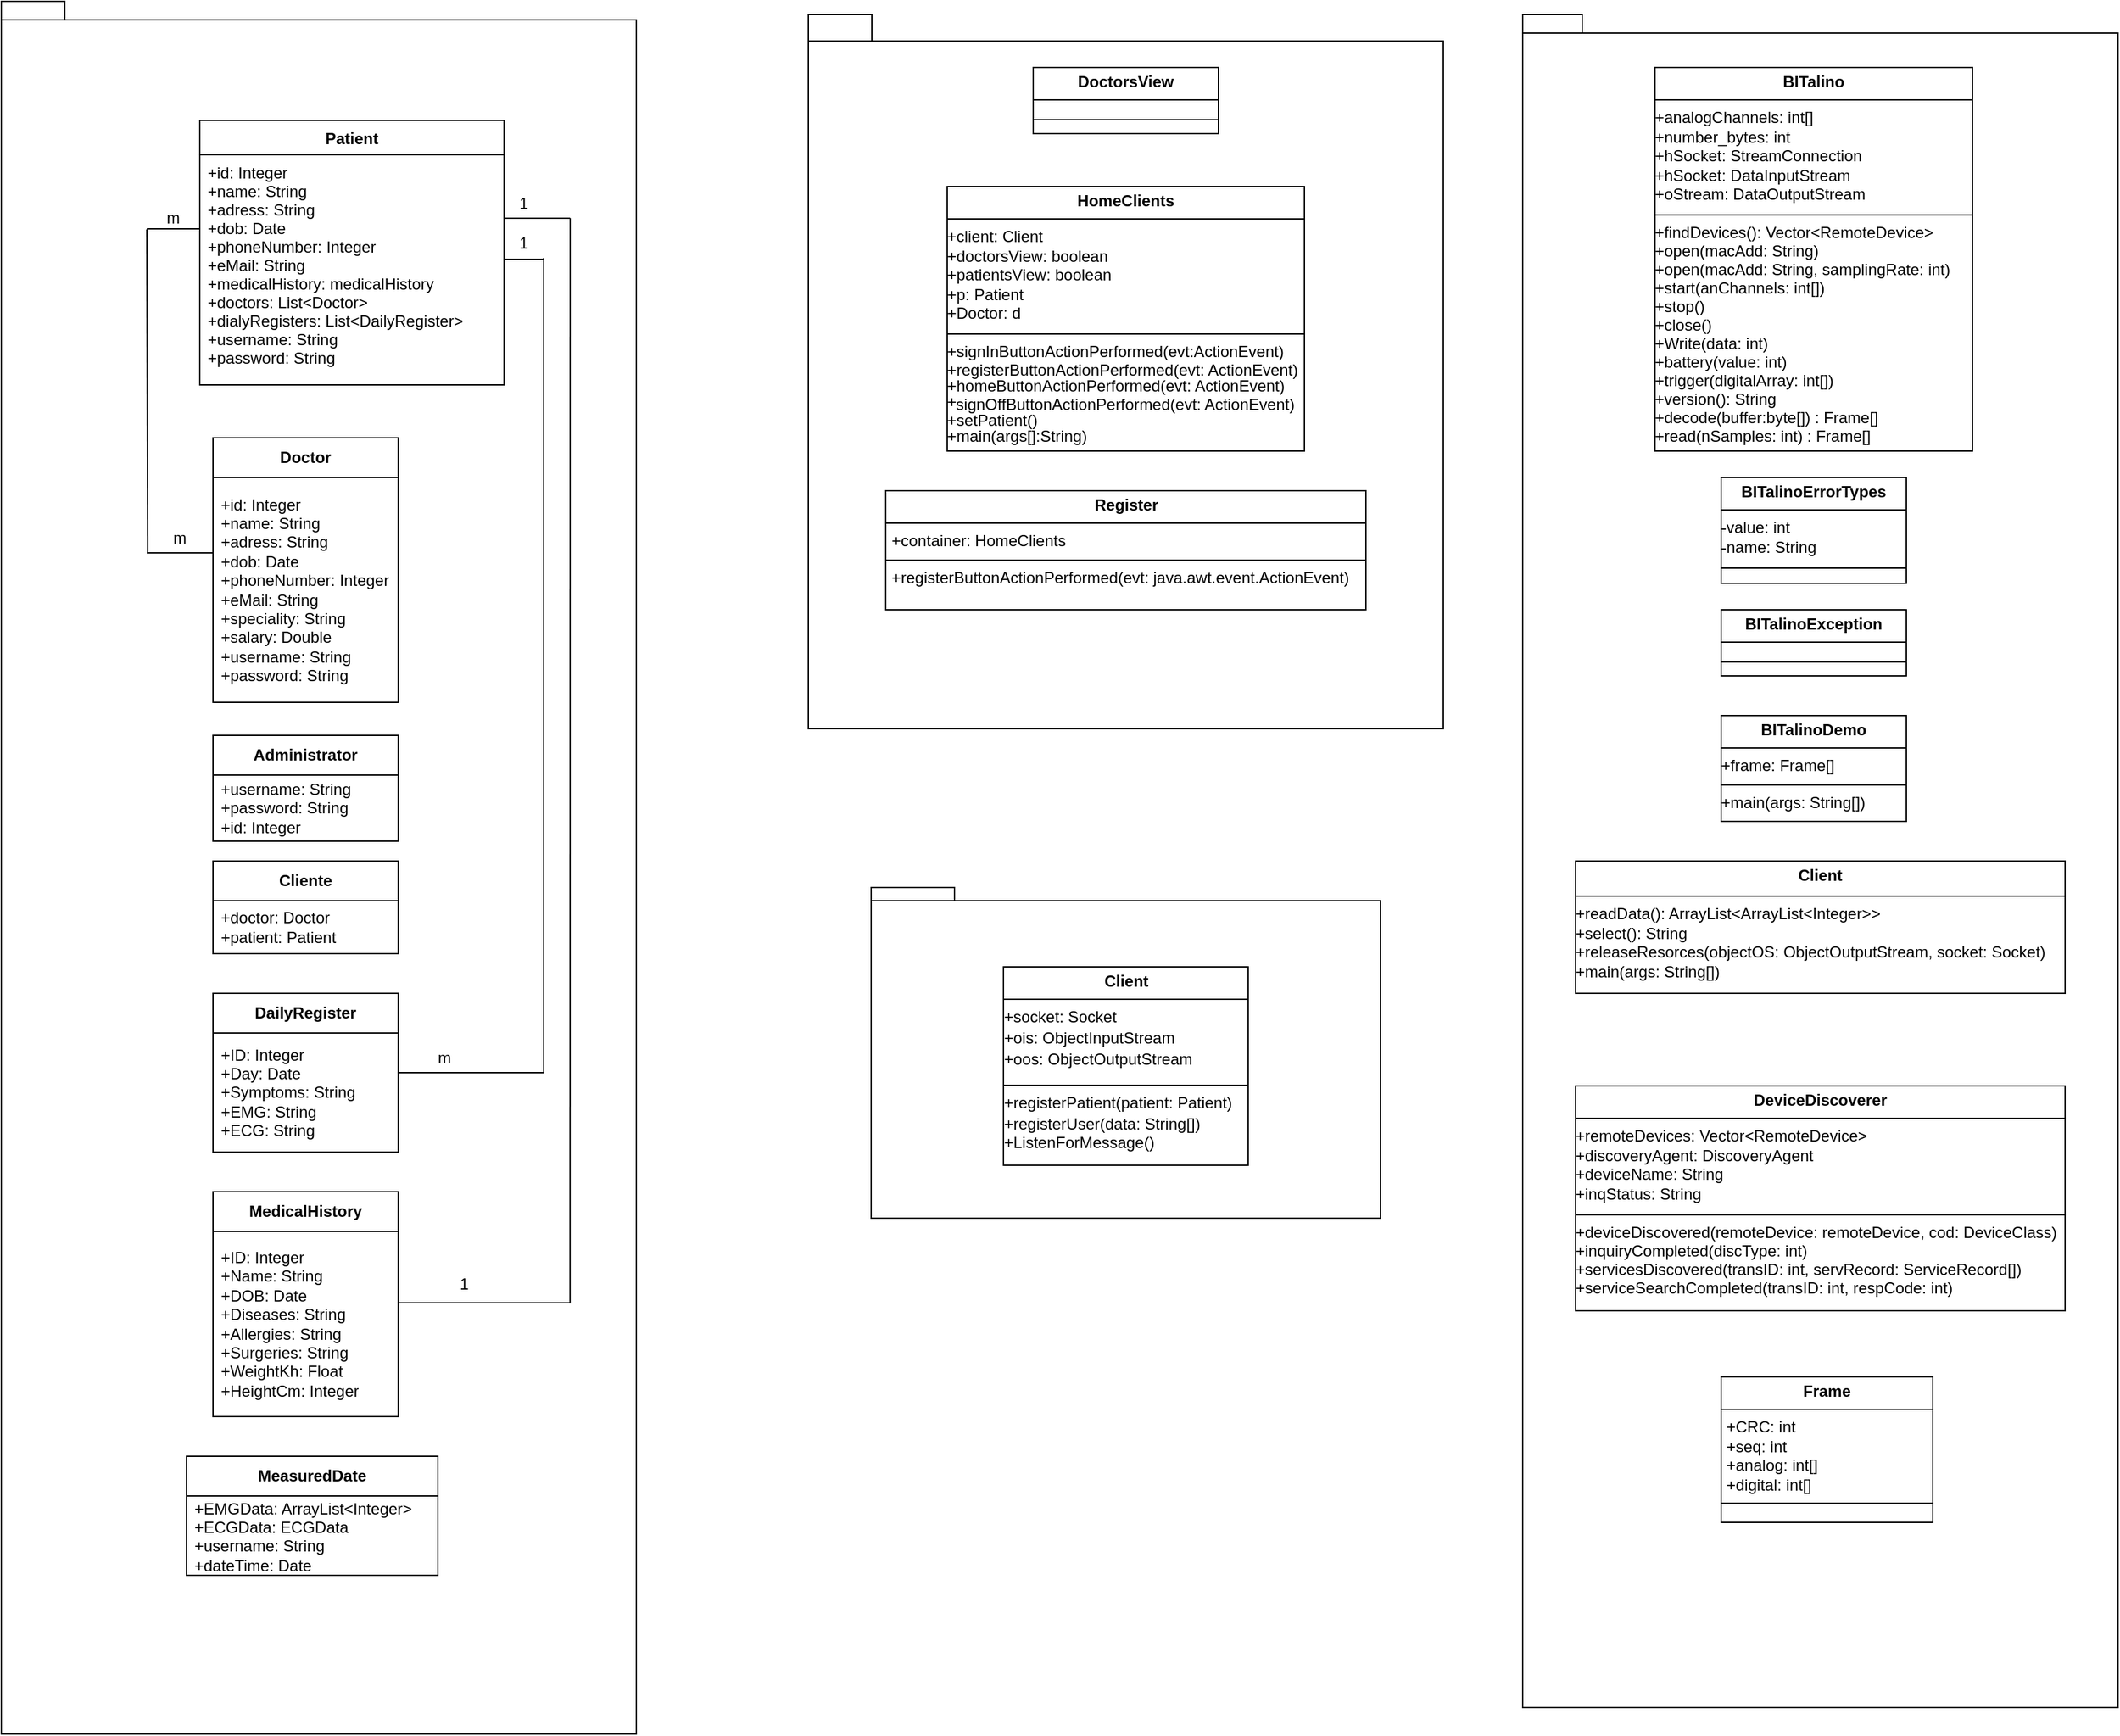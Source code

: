 <mxfile version="24.7.17">
  <diagram name="Page-1" id="b5b7bab2-c9e2-2cf4-8b2a-24fd1a2a6d21">
    <mxGraphModel dx="1590" dy="1027" grid="1" gridSize="10" guides="1" tooltips="1" connect="1" arrows="1" fold="1" page="1" pageScale="1" pageWidth="827" pageHeight="1169" background="none" math="0" shadow="0">
      <root>
        <mxCell id="0" />
        <mxCell id="1" parent="0" />
        <mxCell id="7TiBjo5o14ytMJZtka74-445" value="package" style="shape=folder;fontStyle=1;spacingTop=10;tabWidth=40;tabHeight=14;tabPosition=left;html=1;whiteSpace=wrap;" parent="1" vertex="1">
          <mxGeometry x="1690" y="170" width="450" height="1280" as="geometry" />
        </mxCell>
        <mxCell id="7TiBjo5o14ytMJZtka74-446" value="package" style="shape=folder;fontStyle=1;spacingTop=10;tabWidth=40;tabHeight=20;tabPosition=left;html=1;whiteSpace=wrap;" parent="1" vertex="1">
          <mxGeometry x="1150" y="170" width="480" height="540" as="geometry" />
        </mxCell>
        <mxCell id="7TiBjo5o14ytMJZtka74-462" value="&lt;p style=&quot;margin:0px;margin-top:4px;text-align:center;&quot;&gt;&lt;b&gt;DoctorsView&lt;/b&gt;&lt;/p&gt;&lt;hr size=&quot;1&quot; style=&quot;border-style:solid;&quot;&gt;&lt;div style=&quot;height:2px;&quot;&gt;&lt;/div&gt;&lt;hr size=&quot;1&quot; style=&quot;border-style:solid;&quot;&gt;&lt;div style=&quot;height:2px;&quot;&gt;&lt;/div&gt;" style="verticalAlign=top;align=left;overflow=fill;html=1;whiteSpace=wrap;" parent="1" vertex="1">
          <mxGeometry x="1320" y="210" width="140" height="50" as="geometry" />
        </mxCell>
        <mxCell id="7TiBjo5o14ytMJZtka74-463" value="&lt;p style=&quot;margin:0px;margin-top:4px;text-align:center;&quot;&gt;&lt;b&gt;HomeClients&lt;/b&gt;&lt;/p&gt;&lt;hr size=&quot;1&quot; style=&quot;border-style:solid;&quot;&gt;+client: Client&lt;div&gt;+doctorsView: boolean&lt;/div&gt;&lt;div&gt;+patientsView: boolean&lt;/div&gt;&lt;div&gt;+p: Patient&lt;/div&gt;&lt;div&gt;+Doctor: d&lt;br&gt;&lt;div style=&quot;height:2px;&quot;&gt;&lt;/div&gt;&lt;hr size=&quot;1&quot; style=&quot;border-style:solid;&quot;&gt;&lt;div style=&quot;height:2px;&quot;&gt;+signInButtonActionPerformed(evt:ActionEvent)&lt;/div&gt;&lt;/div&gt;&lt;div style=&quot;height:2px;&quot;&gt;&lt;br&gt;&lt;/div&gt;&lt;div style=&quot;height:2px;&quot;&gt;&lt;br&gt;&lt;/div&gt;&lt;div style=&quot;height:2px;&quot;&gt;&lt;br&gt;&lt;/div&gt;&lt;div style=&quot;height:2px;&quot;&gt;&lt;br&gt;&lt;/div&gt;&lt;div style=&quot;height:2px;&quot;&gt;&lt;br&gt;&lt;/div&gt;&lt;div style=&quot;height:2px;&quot;&gt;&lt;br&gt;&lt;/div&gt;&lt;div style=&quot;height:2px;&quot;&gt;+registerButtonActionPerformed(evt: ActionEvent)&lt;/div&gt;&lt;div style=&quot;height:2px;&quot;&gt;&lt;br&gt;&lt;/div&gt;&lt;div style=&quot;height:2px;&quot;&gt;&lt;br&gt;&lt;/div&gt;&lt;div style=&quot;height:2px;&quot;&gt;&lt;br&gt;&lt;/div&gt;&lt;div style=&quot;height:2px;&quot;&gt;&lt;br&gt;&lt;/div&gt;&lt;div style=&quot;height:2px;&quot;&gt;&lt;br&gt;&lt;/div&gt;&lt;div style=&quot;height:2px;&quot;&gt;+homeButtonActionPerformed(evt: ActionEvent)&lt;/div&gt;&lt;div style=&quot;height:2px;&quot;&gt;&lt;br&gt;&lt;/div&gt;&lt;div style=&quot;height:2px;&quot;&gt;&lt;br&gt;&lt;/div&gt;&lt;div style=&quot;height:2px;&quot;&gt;&lt;br&gt;&lt;/div&gt;&lt;div style=&quot;height:2px;&quot;&gt;&lt;br&gt;&lt;/div&gt;&lt;div style=&quot;height:2px;&quot;&gt;&lt;br&gt;&lt;/div&gt;&lt;div style=&quot;height:2px;&quot;&gt;+&lt;/div&gt;&lt;div style=&quot;height:2px;&quot;&gt;&amp;nbsp; signOffButtonActionPerformed(evt: ActionEvent)&lt;/div&gt;&lt;div style=&quot;height:2px;&quot;&gt;&lt;br&gt;&lt;/div&gt;&lt;div style=&quot;height:2px;&quot;&gt;&lt;br&gt;&lt;/div&gt;&lt;div style=&quot;height:2px;&quot;&gt;&lt;br&gt;&lt;/div&gt;&lt;div style=&quot;height:2px;&quot;&gt;&lt;br&gt;&lt;/div&gt;&lt;div style=&quot;height:2px;&quot;&gt;&lt;br&gt;&lt;/div&gt;&lt;div style=&quot;height:2px;&quot;&gt;+setPatient()&lt;/div&gt;&lt;div style=&quot;height:2px;&quot;&gt;&lt;br&gt;&lt;/div&gt;&lt;div style=&quot;height:2px;&quot;&gt;&lt;br&gt;&lt;/div&gt;&lt;div style=&quot;height:2px;&quot;&gt;&lt;br&gt;&lt;/div&gt;&lt;div style=&quot;height:2px;&quot;&gt;&lt;br&gt;&lt;/div&gt;&lt;div style=&quot;height:2px;&quot;&gt;&lt;br&gt;&lt;/div&gt;&lt;div style=&quot;height:2px;&quot;&gt;+main(args[]:String)&lt;/div&gt;&lt;div style=&quot;height:2px;&quot;&gt;&lt;br&gt;&lt;/div&gt;&lt;div style=&quot;height:2px;&quot;&gt;&lt;br&gt;&lt;/div&gt;&lt;div style=&quot;height:2px;&quot;&gt;&lt;br&gt;&lt;/div&gt;&lt;div style=&quot;height:2px;&quot;&gt;&lt;br&gt;&lt;/div&gt;&lt;div style=&quot;height:2px;&quot;&gt;&lt;br&gt;&lt;/div&gt;&lt;div style=&quot;height:2px;&quot;&gt;&lt;br&gt;&lt;/div&gt;&lt;div style=&quot;height:2px;&quot;&gt;&lt;br&gt;&lt;/div&gt;&lt;div style=&quot;height:2px;&quot;&gt;&lt;br&gt;&lt;/div&gt;&lt;div style=&quot;height:2px;&quot;&gt;&lt;br&gt;&lt;/div&gt;&lt;div style=&quot;height:2px;&quot;&gt;&lt;br&gt;&lt;/div&gt;&lt;div style=&quot;height:2px;&quot;&gt;&lt;br&gt;&lt;/div&gt;" style="verticalAlign=top;align=left;overflow=fill;html=1;whiteSpace=wrap;" parent="1" vertex="1">
          <mxGeometry x="1255" y="300" width="270" height="200" as="geometry" />
        </mxCell>
        <mxCell id="7TiBjo5o14ytMJZtka74-464" value="&lt;p style=&quot;margin:0px;margin-top:4px;text-align:center;&quot;&gt;&lt;b&gt;Register&lt;/b&gt;&lt;/p&gt;&lt;hr size=&quot;1&quot; style=&quot;border-style:solid;&quot;&gt;&lt;p style=&quot;margin:0px;margin-left:4px;&quot;&gt;+container: HomeClients&lt;/p&gt;&lt;hr size=&quot;1&quot; style=&quot;border-style:solid;&quot;&gt;&lt;p style=&quot;margin:0px;margin-left:4px;&quot;&gt;+registerButtonActionPerformed(evt: java.awt.event.ActionEvent)&lt;/p&gt;" style="verticalAlign=top;align=left;overflow=fill;html=1;whiteSpace=wrap;" parent="1" vertex="1">
          <mxGeometry x="1208.5" y="530" width="363" height="90" as="geometry" />
        </mxCell>
        <mxCell id="7TiBjo5o14ytMJZtka74-465" value="package" style="shape=folder;fontStyle=1;spacingTop=10;tabWidth=40;tabHeight=14;tabPosition=left;html=1;whiteSpace=wrap;" parent="1" vertex="1">
          <mxGeometry x="1242.5" y="860" width="70" height="50" as="geometry" />
        </mxCell>
        <mxCell id="7TiBjo5o14ytMJZtka74-466" value="" style="shape=folder;fontStyle=1;spacingTop=10;tabWidth=63;tabHeight=10;tabPosition=left;html=1;whiteSpace=wrap;" parent="1" vertex="1">
          <mxGeometry x="1197.5" y="830" width="385" height="250" as="geometry" />
        </mxCell>
        <mxCell id="7TiBjo5o14ytMJZtka74-467" value="&lt;p style=&quot;margin:0px;margin-top:4px;text-align:center;&quot;&gt;&lt;b&gt;Client&lt;/b&gt;&lt;/p&gt;&lt;hr size=&quot;1&quot; style=&quot;border-style:solid;&quot;&gt;&lt;div style=&quot;height:2px;&quot;&gt;+socket: Socket&lt;/div&gt;&lt;div style=&quot;height:2px;&quot;&gt;&lt;br&gt;&lt;/div&gt;&lt;div style=&quot;height:2px;&quot;&gt;&lt;br&gt;&lt;/div&gt;&lt;div style=&quot;height:2px;&quot;&gt;&lt;br&gt;&lt;/div&gt;&lt;div style=&quot;height:2px;&quot;&gt;&lt;br&gt;&lt;/div&gt;&lt;div style=&quot;height:2px;&quot;&gt;&lt;br&gt;&lt;/div&gt;&lt;div style=&quot;height:2px;&quot;&gt;&lt;br&gt;&lt;/div&gt;&lt;div style=&quot;height:2px;&quot;&gt;&lt;br&gt;&lt;/div&gt;&lt;div style=&quot;height:2px;&quot;&gt;+ois: ObjectInputStream&lt;/div&gt;&lt;div style=&quot;height:2px;&quot;&gt;&lt;br&gt;&lt;/div&gt;&lt;div style=&quot;height:2px;&quot;&gt;&lt;br&gt;&lt;/div&gt;&lt;div style=&quot;height:2px;&quot;&gt;&lt;br&gt;&lt;/div&gt;&lt;div style=&quot;height:2px;&quot;&gt;&lt;br&gt;&lt;/div&gt;&lt;div style=&quot;height:2px;&quot;&gt;&lt;br&gt;&lt;/div&gt;&lt;div style=&quot;height:2px;&quot;&gt;&lt;br&gt;&lt;/div&gt;&lt;div style=&quot;height:2px;&quot;&gt;&lt;br&gt;&lt;/div&gt;&lt;div style=&quot;height:2px;&quot;&gt;+oos: ObjectOutputStream&lt;/div&gt;&lt;div style=&quot;height:2px;&quot;&gt;&lt;br&gt;&lt;/div&gt;&lt;div style=&quot;height:2px;&quot;&gt;&lt;br&gt;&lt;/div&gt;&lt;div style=&quot;height:2px;&quot;&gt;&lt;br&gt;&lt;/div&gt;&lt;div style=&quot;height:2px;&quot;&gt;&lt;br&gt;&lt;/div&gt;&lt;div style=&quot;height:2px;&quot;&gt;&lt;br&gt;&lt;/div&gt;&lt;div style=&quot;height:2px;&quot;&gt;&lt;br&gt;&lt;/div&gt;&lt;div style=&quot;height:2px;&quot;&gt;&lt;br&gt;&lt;/div&gt;&lt;div style=&quot;height:2px;&quot;&gt;&lt;br&gt;&lt;/div&gt;&lt;div style=&quot;height:2px;&quot;&gt;&lt;br&gt;&lt;/div&gt;&lt;hr size=&quot;1&quot; style=&quot;border-style:solid;&quot;&gt;&lt;div style=&quot;height:2px;&quot;&gt;+registerPatient(patient: Patient)&lt;/div&gt;&lt;div style=&quot;height:2px;&quot;&gt;&lt;br&gt;&lt;/div&gt;&lt;div style=&quot;height:2px;&quot;&gt;&lt;br&gt;&lt;/div&gt;&lt;div style=&quot;height:2px;&quot;&gt;&lt;br&gt;&lt;/div&gt;&lt;div style=&quot;height:2px;&quot;&gt;&lt;br&gt;&lt;/div&gt;&lt;div style=&quot;height:2px;&quot;&gt;&lt;br&gt;&lt;/div&gt;&lt;div style=&quot;height:2px;&quot;&gt;&lt;br&gt;&lt;/div&gt;&lt;div style=&quot;height:2px;&quot;&gt;&lt;br&gt;&lt;/div&gt;&lt;div style=&quot;height:2px;&quot;&gt;+registerUser(data: String[])&lt;/div&gt;&lt;div style=&quot;height:2px;&quot;&gt;&lt;br&gt;&lt;/div&gt;&lt;div style=&quot;height:2px;&quot;&gt;&lt;br&gt;&lt;/div&gt;&lt;div style=&quot;height:2px;&quot;&gt;&lt;br&gt;&lt;/div&gt;&lt;div style=&quot;height:2px;&quot;&gt;&lt;br&gt;&lt;/div&gt;&lt;div style=&quot;height:2px;&quot;&gt;&lt;br&gt;&lt;/div&gt;&lt;div style=&quot;height:2px;&quot;&gt;&lt;br&gt;&lt;/div&gt;&lt;div style=&quot;height:2px;&quot;&gt;+ListenForMessage()&lt;/div&gt;&lt;div style=&quot;height:2px;&quot;&gt;&lt;br&gt;&lt;/div&gt;&lt;div style=&quot;height:2px;&quot;&gt;&lt;br&gt;&lt;/div&gt;" style="verticalAlign=top;align=left;overflow=fill;html=1;whiteSpace=wrap;" parent="1" vertex="1">
          <mxGeometry x="1297.5" y="890" width="185" height="150" as="geometry" />
        </mxCell>
        <mxCell id="7TiBjo5o14ytMJZtka74-468" value="&lt;p style=&quot;margin:0px;margin-top:4px;text-align:center;&quot;&gt;&lt;b&gt;BITalino&lt;/b&gt;&lt;/p&gt;&lt;hr size=&quot;1&quot; style=&quot;border-style:solid;&quot;&gt;+analogChannels: int[]&lt;div&gt;+number_bytes: int&lt;/div&gt;&lt;div&gt;+hSocket: StreamConnection&lt;/div&gt;&lt;div&gt;+hSocket: DataInputStream&lt;/div&gt;&lt;div&gt;+oStream: DataOutputStream&lt;br&gt;&lt;div style=&quot;height:2px;&quot;&gt;&lt;br&gt;&lt;/div&gt;&lt;hr size=&quot;1&quot; style=&quot;border-style:solid;&quot;&gt;&lt;div style=&quot;height:2px;&quot;&gt;+findDevices(): Vector&amp;lt;RemoteDevice&amp;gt;&lt;/div&gt;&lt;/div&gt;&lt;div style=&quot;height:2px;&quot;&gt;&lt;br&gt;&lt;/div&gt;&lt;div style=&quot;height:2px;&quot;&gt;&lt;br&gt;&lt;/div&gt;&lt;div style=&quot;height:2px;&quot;&gt;&lt;br&gt;&lt;/div&gt;&lt;div style=&quot;height:2px;&quot;&gt;&lt;br&gt;&lt;/div&gt;&lt;div style=&quot;height:2px;&quot;&gt;&lt;br&gt;&lt;/div&gt;&lt;div style=&quot;height:2px;&quot;&gt;&lt;br&gt;&lt;/div&gt;&lt;div style=&quot;height:2px;&quot;&gt;+open(macAdd: String)&lt;/div&gt;&lt;div style=&quot;height:2px;&quot;&gt;&lt;br&gt;&lt;/div&gt;&lt;div style=&quot;height:2px;&quot;&gt;&lt;br&gt;&lt;/div&gt;&lt;div style=&quot;height:2px;&quot;&gt;&lt;br&gt;&lt;/div&gt;&lt;div style=&quot;height:2px;&quot;&gt;&lt;br&gt;&lt;/div&gt;&lt;div style=&quot;height:2px;&quot;&gt;&lt;br&gt;&lt;/div&gt;&lt;div style=&quot;height:2px;&quot;&gt;&lt;br&gt;&lt;/div&gt;&lt;div style=&quot;height:2px;&quot;&gt;+open(macAdd: String, samplingRate: int)&lt;/div&gt;&lt;div style=&quot;height:2px;&quot;&gt;&lt;br&gt;&lt;/div&gt;&lt;div style=&quot;height:2px;&quot;&gt;&lt;br&gt;&lt;/div&gt;&lt;div style=&quot;height:2px;&quot;&gt;&lt;br&gt;&lt;/div&gt;&lt;div style=&quot;height:2px;&quot;&gt;&lt;br&gt;&lt;/div&gt;&lt;div style=&quot;height:2px;&quot;&gt;&lt;br&gt;&lt;/div&gt;&lt;div style=&quot;height:2px;&quot;&gt;&lt;br&gt;&lt;/div&gt;&lt;div style=&quot;height:2px;&quot;&gt;+start(anChannels: int[])&lt;/div&gt;&lt;div style=&quot;height:2px;&quot;&gt;&lt;br&gt;&lt;/div&gt;&lt;div style=&quot;height:2px;&quot;&gt;&lt;br&gt;&lt;/div&gt;&lt;div style=&quot;height:2px;&quot;&gt;&lt;br&gt;&lt;/div&gt;&lt;div style=&quot;height:2px;&quot;&gt;&lt;br&gt;&lt;/div&gt;&lt;div style=&quot;height:2px;&quot;&gt;&lt;br&gt;&lt;/div&gt;&lt;div style=&quot;height:2px;&quot;&gt;&lt;br&gt;&lt;/div&gt;&lt;div style=&quot;height:2px;&quot;&gt;+stop()&lt;/div&gt;&lt;div style=&quot;height:2px;&quot;&gt;&lt;br&gt;&lt;/div&gt;&lt;div style=&quot;height:2px;&quot;&gt;&lt;br&gt;&lt;/div&gt;&lt;div style=&quot;height:2px;&quot;&gt;&lt;br&gt;&lt;/div&gt;&lt;div style=&quot;height:2px;&quot;&gt;&lt;br&gt;&lt;/div&gt;&lt;div style=&quot;height:2px;&quot;&gt;&lt;br&gt;&lt;/div&gt;&lt;div style=&quot;height:2px;&quot;&gt;&lt;br&gt;&lt;/div&gt;&lt;div style=&quot;height:2px;&quot;&gt;+close()&lt;/div&gt;&lt;div style=&quot;height:2px;&quot;&gt;&lt;br&gt;&lt;/div&gt;&lt;div style=&quot;height:2px;&quot;&gt;&lt;br&gt;&lt;/div&gt;&lt;div style=&quot;height:2px;&quot;&gt;&amp;nbsp;&lt;/div&gt;&lt;div style=&quot;height:2px;&quot;&gt;&lt;br&gt;&lt;/div&gt;&lt;div style=&quot;height:2px;&quot;&gt;&lt;br&gt;&lt;/div&gt;&lt;div style=&quot;height:2px;&quot;&gt;&lt;br&gt;&lt;/div&gt;&lt;div style=&quot;height:2px;&quot;&gt;+Write(data: int)&lt;/div&gt;&lt;div style=&quot;height:2px;&quot;&gt;&lt;br&gt;&lt;/div&gt;&lt;div style=&quot;height:2px;&quot;&gt;&lt;br&gt;&lt;/div&gt;&lt;div style=&quot;height:2px;&quot;&gt;&lt;br&gt;&lt;/div&gt;&lt;div style=&quot;height:2px;&quot;&gt;&lt;br&gt;&lt;/div&gt;&lt;div style=&quot;height:2px;&quot;&gt;&lt;br&gt;&lt;/div&gt;&lt;div style=&quot;height:2px;&quot;&gt;&lt;br&gt;&lt;/div&gt;&lt;div style=&quot;height:2px;&quot;&gt;+battery(value: int)&lt;/div&gt;&lt;div style=&quot;height:2px;&quot;&gt;&lt;br&gt;&lt;/div&gt;&lt;div style=&quot;height:2px;&quot;&gt;&lt;br&gt;&lt;/div&gt;&lt;div style=&quot;height:2px;&quot;&gt;&lt;br&gt;&lt;/div&gt;&lt;div style=&quot;height:2px;&quot;&gt;&lt;br&gt;&lt;/div&gt;&lt;div style=&quot;height:2px;&quot;&gt;&lt;br&gt;&lt;/div&gt;&lt;div style=&quot;height:2px;&quot;&gt;&lt;br&gt;&lt;/div&gt;&lt;div style=&quot;height:2px;&quot;&gt;+trigger(digitalArray: int[])&lt;/div&gt;&lt;div style=&quot;height:2px;&quot;&gt;&lt;br&gt;&lt;/div&gt;&lt;div style=&quot;height:2px;&quot;&gt;&lt;br&gt;&lt;/div&gt;&lt;div style=&quot;height:2px;&quot;&gt;&lt;br&gt;&lt;/div&gt;&lt;div style=&quot;height:2px;&quot;&gt;&lt;br&gt;&lt;/div&gt;&lt;div style=&quot;height:2px;&quot;&gt;&lt;br&gt;&lt;/div&gt;&lt;div style=&quot;height:2px;&quot;&gt;&lt;br&gt;&lt;/div&gt;&lt;div style=&quot;height:2px;&quot;&gt;+version(): String&lt;/div&gt;&lt;div style=&quot;height:2px;&quot;&gt;&lt;br&gt;&lt;/div&gt;&lt;div style=&quot;height:2px;&quot;&gt;&lt;br&gt;&lt;/div&gt;&lt;div style=&quot;height:2px;&quot;&gt;&lt;br&gt;&lt;/div&gt;&lt;div style=&quot;height:2px;&quot;&gt;&lt;br&gt;&lt;/div&gt;&lt;div style=&quot;height:2px;&quot;&gt;&lt;br&gt;&lt;/div&gt;&lt;div style=&quot;height:2px;&quot;&gt;&lt;br&gt;&lt;/div&gt;&lt;div style=&quot;height:2px;&quot;&gt;+decode(buffer:byte[]) : Frame[]&lt;/div&gt;&lt;div style=&quot;height:2px;&quot;&gt;&lt;br&gt;&lt;/div&gt;&lt;div style=&quot;height:2px;&quot;&gt;&lt;br&gt;&lt;/div&gt;&lt;div style=&quot;height:2px;&quot;&gt;&lt;br&gt;&lt;/div&gt;&lt;div style=&quot;height:2px;&quot;&gt;&lt;br&gt;&lt;/div&gt;&lt;div style=&quot;height:2px;&quot;&gt;&lt;br&gt;&lt;/div&gt;&lt;div style=&quot;height:2px;&quot;&gt;&lt;br&gt;&lt;/div&gt;&lt;div style=&quot;height:2px;&quot;&gt;+read(nSamples: int) : Frame[]&lt;/div&gt;&lt;div style=&quot;height:2px;&quot;&gt;&lt;br&gt;&lt;/div&gt;&lt;div style=&quot;height:2px;&quot;&gt;&lt;br&gt;&lt;/div&gt;&lt;div style=&quot;height:2px;&quot;&gt;&lt;br&gt;&lt;/div&gt;&lt;div style=&quot;height:2px;&quot;&gt;&lt;br&gt;&lt;/div&gt;&lt;div style=&quot;height:2px;&quot;&gt;&lt;br&gt;&lt;/div&gt;&lt;div style=&quot;height:2px;&quot;&gt;&lt;br&gt;&lt;/div&gt;&lt;div style=&quot;height:2px;&quot;&gt;&lt;br&gt;&lt;/div&gt;&lt;div style=&quot;height:2px;&quot;&gt;&lt;span style=&quot;background-color: initial;&quot;&gt;&amp;nbsp;&lt;/span&gt;&lt;br&gt;&lt;/div&gt;&lt;div style=&quot;height:2px;&quot;&gt;&lt;br&gt;&lt;/div&gt;&lt;div style=&quot;height:2px;&quot;&gt;&lt;br&gt;&lt;/div&gt;&lt;div style=&quot;height:2px;&quot;&gt;&lt;br&gt;&lt;/div&gt;&lt;div style=&quot;height:2px;&quot;&gt;&lt;br&gt;&lt;/div&gt;&lt;div style=&quot;height:2px;&quot;&gt;&lt;br&gt;&lt;/div&gt;" style="verticalAlign=top;align=left;overflow=fill;html=1;whiteSpace=wrap;" parent="1" vertex="1">
          <mxGeometry x="1790" y="210" width="240" height="290" as="geometry" />
        </mxCell>
        <mxCell id="7TiBjo5o14ytMJZtka74-469" value="&lt;p style=&quot;margin:0px;margin-top:4px;text-align:center;&quot;&gt;&lt;b&gt;BITalinoErrorTypes&lt;/b&gt;&lt;/p&gt;&lt;hr size=&quot;1&quot; style=&quot;border-style:solid;&quot;&gt;-value: int&lt;div&gt;-name: String&lt;br&gt;&lt;div style=&quot;height:2px;&quot;&gt;&lt;br&gt;&lt;/div&gt;&lt;hr size=&quot;1&quot; style=&quot;border-style:solid;&quot;&gt;&lt;div style=&quot;height:2px;&quot;&gt;&lt;/div&gt;&lt;/div&gt;" style="verticalAlign=top;align=left;overflow=fill;html=1;whiteSpace=wrap;" parent="1" vertex="1">
          <mxGeometry x="1840" y="520" width="140" height="80" as="geometry" />
        </mxCell>
        <mxCell id="7TiBjo5o14ytMJZtka74-470" value="&lt;p style=&quot;margin:0px;margin-top:4px;text-align:center;&quot;&gt;&lt;b&gt;BITalinoException&lt;/b&gt;&lt;/p&gt;&lt;hr size=&quot;1&quot; style=&quot;border-style:solid;&quot;&gt;&lt;div style=&quot;height:2px;&quot;&gt;&lt;/div&gt;&lt;hr size=&quot;1&quot; style=&quot;border-style:solid;&quot;&gt;&lt;div style=&quot;height:2px;&quot;&gt;&lt;/div&gt;" style="verticalAlign=top;align=left;overflow=fill;html=1;whiteSpace=wrap;" parent="1" vertex="1">
          <mxGeometry x="1840" y="620" width="140" height="50" as="geometry" />
        </mxCell>
        <mxCell id="7TiBjo5o14ytMJZtka74-471" value="&lt;p style=&quot;margin:0px;margin-top:4px;text-align:center;&quot;&gt;&lt;b&gt;BITalinoDemo&lt;/b&gt;&lt;/p&gt;&lt;hr size=&quot;1&quot; style=&quot;border-style:solid;&quot;&gt;+frame: Frame[]&lt;hr size=&quot;1&quot; style=&quot;border-style:solid;&quot;&gt;+main(args: String[])&lt;div style=&quot;height:2px;&quot;&gt;&lt;br&gt;&lt;/div&gt;" style="verticalAlign=top;align=left;overflow=fill;html=1;whiteSpace=wrap;" parent="1" vertex="1">
          <mxGeometry x="1840" y="700" width="140" height="80" as="geometry" />
        </mxCell>
        <mxCell id="7TiBjo5o14ytMJZtka74-472" value="&lt;p style=&quot;margin:0px;margin-top:4px;text-align:center;&quot;&gt;&lt;b&gt;Client&lt;/b&gt;&lt;/p&gt;&lt;div&gt;&lt;div&gt;&lt;div style=&quot;height:2px;&quot;&gt;&lt;br&gt;&lt;/div&gt;&lt;hr size=&quot;1&quot; style=&quot;border-style:solid;&quot;&gt;&lt;div style=&quot;height:2px;&quot;&gt;+readData(): ArrayList&amp;lt;ArrayList&amp;lt;Integer&amp;gt;&amp;gt;&lt;div&gt;+select(): String&lt;/div&gt;&lt;div&gt;+releaseResorces(objectOS: ObjectOutputStream, socket: Socket)&lt;/div&gt;&lt;div&gt;+main(args: String[])&lt;/div&gt;&lt;/div&gt;&lt;/div&gt;&lt;/div&gt;" style="verticalAlign=top;align=left;overflow=fill;html=1;whiteSpace=wrap;" parent="1" vertex="1">
          <mxGeometry x="1730" y="810" width="370" height="100" as="geometry" />
        </mxCell>
        <mxCell id="7TiBjo5o14ytMJZtka74-473" value="&lt;p style=&quot;margin:0px;margin-top:4px;text-align:center;&quot;&gt;&lt;b&gt;DeviceDiscoverer&lt;/b&gt;&lt;/p&gt;&lt;hr size=&quot;1&quot; style=&quot;border-style:solid;&quot;&gt;+remoteDevices: Vector&amp;lt;RemoteDevice&amp;gt;&lt;div&gt;+discoveryAgent: DiscoveryAgent&lt;/div&gt;&lt;div&gt;+deviceName: String&lt;/div&gt;&lt;div&gt;+inqStatus: String&lt;/div&gt;&lt;div&gt;&lt;div style=&quot;height:2px;&quot;&gt;&lt;/div&gt;&lt;hr size=&quot;1&quot; style=&quot;border-style:solid;&quot;&gt;&lt;div style=&quot;height:2px;&quot;&gt;+deviceDiscovered(remoteDevice: remoteDevice, cod: DeviceClass)&lt;/div&gt;&lt;/div&gt;&lt;div style=&quot;height:2px;&quot;&gt;&lt;br&gt;&lt;/div&gt;&lt;div style=&quot;height:2px;&quot;&gt;&lt;br&gt;&lt;/div&gt;&lt;div style=&quot;height:2px;&quot;&gt;&lt;br&gt;&lt;/div&gt;&lt;div style=&quot;height:2px;&quot;&gt;&lt;br&gt;&lt;/div&gt;&lt;div style=&quot;height:2px;&quot;&gt;&lt;br&gt;&lt;/div&gt;&lt;div style=&quot;height:2px;&quot;&gt;&lt;br&gt;&lt;/div&gt;&lt;div style=&quot;height:2px;&quot;&gt;+inquiryCompleted(discType: int)&lt;/div&gt;&lt;div style=&quot;height:2px;&quot;&gt;&lt;br&gt;&lt;/div&gt;&lt;div style=&quot;height:2px;&quot;&gt;&lt;br&gt;&lt;/div&gt;&lt;div style=&quot;height:2px;&quot;&gt;&lt;br&gt;&lt;/div&gt;&lt;div style=&quot;height:2px;&quot;&gt;&lt;br&gt;&lt;/div&gt;&lt;div style=&quot;height:2px;&quot;&gt;&lt;br&gt;&lt;/div&gt;&lt;div style=&quot;height:2px;&quot;&gt;&lt;br&gt;&lt;/div&gt;&lt;div style=&quot;height:2px;&quot;&gt;+servicesDiscovered(transID: int, servRecord: ServiceRecord[])&lt;/div&gt;&lt;div style=&quot;height:2px;&quot;&gt;&lt;br&gt;&lt;/div&gt;&lt;div style=&quot;height:2px;&quot;&gt;&lt;br&gt;&lt;/div&gt;&lt;div style=&quot;height:2px;&quot;&gt;&lt;br&gt;&lt;/div&gt;&lt;div style=&quot;height:2px;&quot;&gt;&lt;br&gt;&lt;/div&gt;&lt;div style=&quot;height:2px;&quot;&gt;&lt;br&gt;&lt;/div&gt;&lt;div style=&quot;height:2px;&quot;&gt;&lt;br&gt;&lt;/div&gt;&lt;div style=&quot;height:2px;&quot;&gt;+serviceSearchCompleted(transID: int, respCode: int)&lt;/div&gt;&lt;div style=&quot;height:2px;&quot;&gt;&lt;br&gt;&lt;/div&gt;&lt;div style=&quot;height:2px;&quot;&gt;&lt;br&gt;&lt;/div&gt;" style="verticalAlign=top;align=left;overflow=fill;html=1;whiteSpace=wrap;" parent="1" vertex="1">
          <mxGeometry x="1730" y="980" width="370" height="170" as="geometry" />
        </mxCell>
        <mxCell id="7TiBjo5o14ytMJZtka74-474" value="&lt;p style=&quot;margin:0px;margin-top:4px;text-align:center;&quot;&gt;&lt;b&gt;Frame&lt;/b&gt;&lt;/p&gt;&lt;hr size=&quot;1&quot; style=&quot;border-style:solid;&quot;&gt;&lt;p style=&quot;margin:0px;margin-left:4px;&quot;&gt;+CRC: int&lt;/p&gt;&lt;p style=&quot;margin:0px;margin-left:4px;&quot;&gt;+seq: int&lt;/p&gt;&lt;p style=&quot;margin:0px;margin-left:4px;&quot;&gt;+analog: int[]&lt;/p&gt;&lt;p style=&quot;margin:0px;margin-left:4px;&quot;&gt;+digital: int[]&lt;/p&gt;&lt;hr size=&quot;1&quot; style=&quot;border-style:solid;&quot;&gt;&lt;p style=&quot;margin:0px;margin-left:4px;&quot;&gt;&lt;br&gt;&lt;/p&gt;" style="verticalAlign=top;align=left;overflow=fill;html=1;whiteSpace=wrap;" parent="1" vertex="1">
          <mxGeometry x="1840" y="1200" width="160" height="110" as="geometry" />
        </mxCell>
        <mxCell id="YIBirZ61p6Ae0dMwOTf9-1" value="" style="shape=folder;fontStyle=1;spacingTop=10;tabWidth=40;tabHeight=14;tabPosition=left;html=1;whiteSpace=wrap;" vertex="1" parent="1">
          <mxGeometry x="540" y="160" width="480" height="1310" as="geometry" />
        </mxCell>
        <mxCell id="YIBirZ61p6Ae0dMwOTf9-2" value="Patient" style="swimlane;fontStyle=1;align=center;verticalAlign=top;childLayout=stackLayout;horizontal=1;startSize=26;horizontalStack=0;resizeParent=1;resizeLast=0;collapsible=1;marginBottom=0;rounded=0;shadow=0;strokeWidth=1;" vertex="1" parent="1">
          <mxGeometry x="690" y="250" width="230" height="200" as="geometry">
            <mxRectangle x="230" y="140" width="160" height="26" as="alternateBounds" />
          </mxGeometry>
        </mxCell>
        <mxCell id="YIBirZ61p6Ae0dMwOTf9-3" value="+id: Integer&#xa;+name: String&#xa;+adress: String&#xa;+dob: Date&#xa;+phoneNumber: Integer&#xa;+eMail: String&#xa;+medicalHistory: medicalHistory&#xa;+doctors: List&lt;Doctor&gt;&#xa;+dialyRegisters: List&lt;DailyRegister&gt;&#xa;+username: String&#xa;+password: String&#xa;&#xa;" style="text;align=left;verticalAlign=top;spacingLeft=4;spacingRight=4;overflow=hidden;rotatable=0;points=[[0,0.5],[1,0.5]];portConstraint=eastwest;" vertex="1" parent="YIBirZ61p6Ae0dMwOTf9-2">
          <mxGeometry y="26" width="230" height="174" as="geometry" />
        </mxCell>
        <mxCell id="YIBirZ61p6Ae0dMwOTf9-4" value="&lt;b&gt;Doctor&lt;/b&gt;" style="swimlane;fontStyle=0;childLayout=stackLayout;horizontal=1;startSize=30;horizontalStack=0;resizeParent=1;resizeParentMax=0;resizeLast=0;collapsible=1;marginBottom=0;whiteSpace=wrap;html=1;" vertex="1" parent="1">
          <mxGeometry x="700" y="490" width="140" height="200" as="geometry" />
        </mxCell>
        <mxCell id="YIBirZ61p6Ae0dMwOTf9-5" value="+id: Integer&lt;div&gt;+name: String&lt;/div&gt;&lt;div&gt;+adress: String&lt;/div&gt;&lt;div&gt;+dob: Date&lt;/div&gt;&lt;div&gt;+phoneNumber: Integer&lt;/div&gt;&lt;div&gt;+eMail: String&lt;/div&gt;&lt;div&gt;+speciality: String&lt;/div&gt;&lt;div&gt;+salary: Double&lt;/div&gt;&lt;div&gt;+username: String&lt;/div&gt;&lt;div&gt;+password: String&lt;/div&gt;" style="text;strokeColor=none;fillColor=none;align=left;verticalAlign=middle;spacingLeft=4;spacingRight=4;overflow=hidden;points=[[0,0.5],[1,0.5]];portConstraint=eastwest;rotatable=0;whiteSpace=wrap;html=1;" vertex="1" parent="YIBirZ61p6Ae0dMwOTf9-4">
          <mxGeometry y="30" width="140" height="170" as="geometry" />
        </mxCell>
        <mxCell id="YIBirZ61p6Ae0dMwOTf9-6" value="&lt;b&gt;Administrator&lt;/b&gt;" style="swimlane;fontStyle=0;childLayout=stackLayout;horizontal=1;startSize=30;horizontalStack=0;resizeParent=1;resizeParentMax=0;resizeLast=0;collapsible=1;marginBottom=0;whiteSpace=wrap;html=1;" vertex="1" parent="1">
          <mxGeometry x="700" y="715" width="140" height="80" as="geometry" />
        </mxCell>
        <mxCell id="YIBirZ61p6Ae0dMwOTf9-7" value="+username: String&lt;div&gt;+password: String&lt;/div&gt;&lt;div&gt;+id: Integer&lt;/div&gt;" style="text;strokeColor=none;fillColor=none;align=left;verticalAlign=middle;spacingLeft=4;spacingRight=4;overflow=hidden;points=[[0,0.5],[1,0.5]];portConstraint=eastwest;rotatable=0;whiteSpace=wrap;html=1;" vertex="1" parent="YIBirZ61p6Ae0dMwOTf9-6">
          <mxGeometry y="30" width="140" height="50" as="geometry" />
        </mxCell>
        <mxCell id="YIBirZ61p6Ae0dMwOTf9-8" value="&lt;b&gt;Cliente&lt;/b&gt;" style="swimlane;fontStyle=0;childLayout=stackLayout;horizontal=1;startSize=30;horizontalStack=0;resizeParent=1;resizeParentMax=0;resizeLast=0;collapsible=1;marginBottom=0;whiteSpace=wrap;html=1;" vertex="1" parent="1">
          <mxGeometry x="700" y="810" width="140" height="70" as="geometry" />
        </mxCell>
        <mxCell id="YIBirZ61p6Ae0dMwOTf9-9" value="+doctor: Doctor&lt;div&gt;+patient: Patient&lt;/div&gt;" style="text;strokeColor=none;fillColor=none;align=left;verticalAlign=middle;spacingLeft=4;spacingRight=4;overflow=hidden;points=[[0,0.5],[1,0.5]];portConstraint=eastwest;rotatable=0;whiteSpace=wrap;html=1;" vertex="1" parent="YIBirZ61p6Ae0dMwOTf9-8">
          <mxGeometry y="30" width="140" height="40" as="geometry" />
        </mxCell>
        <mxCell id="YIBirZ61p6Ae0dMwOTf9-10" value="&lt;b&gt;DailyRegister&lt;/b&gt;" style="swimlane;fontStyle=0;childLayout=stackLayout;horizontal=1;startSize=30;horizontalStack=0;resizeParent=1;resizeParentMax=0;resizeLast=0;collapsible=1;marginBottom=0;whiteSpace=wrap;html=1;" vertex="1" parent="1">
          <mxGeometry x="700" y="910" width="140" height="120" as="geometry" />
        </mxCell>
        <mxCell id="YIBirZ61p6Ae0dMwOTf9-11" value="+ID: Integer&lt;div&gt;+Day: Date&lt;/div&gt;&lt;div&gt;+Symptoms: String&lt;/div&gt;&lt;div&gt;+EMG: String&lt;/div&gt;&lt;div&gt;+ECG: String&lt;/div&gt;" style="text;strokeColor=none;fillColor=none;align=left;verticalAlign=middle;spacingLeft=4;spacingRight=4;overflow=hidden;points=[[0,0.5],[1,0.5]];portConstraint=eastwest;rotatable=0;whiteSpace=wrap;html=1;" vertex="1" parent="YIBirZ61p6Ae0dMwOTf9-10">
          <mxGeometry y="30" width="140" height="90" as="geometry" />
        </mxCell>
        <mxCell id="YIBirZ61p6Ae0dMwOTf9-12" value="&lt;b&gt;MedicalHistory&lt;/b&gt;" style="swimlane;fontStyle=0;childLayout=stackLayout;horizontal=1;startSize=30;horizontalStack=0;resizeParent=1;resizeParentMax=0;resizeLast=0;collapsible=1;marginBottom=0;whiteSpace=wrap;html=1;" vertex="1" parent="1">
          <mxGeometry x="700" y="1060" width="140" height="170" as="geometry" />
        </mxCell>
        <mxCell id="YIBirZ61p6Ae0dMwOTf9-13" value="+ID: Integer&lt;div&gt;+Name: String&lt;/div&gt;&lt;div&gt;+DOB: Date&lt;/div&gt;&lt;div&gt;+Diseases: String&lt;/div&gt;&lt;div&gt;+Allergies: String&lt;/div&gt;&lt;div&gt;+Surgeries: String&lt;/div&gt;&lt;div&gt;+WeightKh: Float&lt;/div&gt;&lt;div&gt;+HeightCm: Integer&lt;/div&gt;" style="text;strokeColor=none;fillColor=none;align=left;verticalAlign=middle;spacingLeft=4;spacingRight=4;overflow=hidden;points=[[0,0.5],[1,0.5]];portConstraint=eastwest;rotatable=0;whiteSpace=wrap;html=1;" vertex="1" parent="YIBirZ61p6Ae0dMwOTf9-12">
          <mxGeometry y="30" width="140" height="140" as="geometry" />
        </mxCell>
        <mxCell id="YIBirZ61p6Ae0dMwOTf9-14" value="&lt;b&gt;MeasuredDate&lt;/b&gt;" style="swimlane;fontStyle=0;childLayout=stackLayout;horizontal=1;startSize=30;horizontalStack=0;resizeParent=1;resizeParentMax=0;resizeLast=0;collapsible=1;marginBottom=0;whiteSpace=wrap;html=1;" vertex="1" parent="1">
          <mxGeometry x="680" y="1260" width="190" height="90" as="geometry" />
        </mxCell>
        <mxCell id="YIBirZ61p6Ae0dMwOTf9-15" value="+EMGData: ArrayList&amp;lt;Integer&amp;gt;&lt;div&gt;+ECGData: ECGData&lt;/div&gt;&lt;div&gt;+username: String&lt;/div&gt;&lt;div&gt;+dateTime: Date&lt;br&gt;&lt;div&gt;&lt;br&gt;&lt;/div&gt;&lt;/div&gt;" style="text;strokeColor=none;fillColor=none;align=left;verticalAlign=middle;spacingLeft=4;spacingRight=4;overflow=hidden;points=[[0,0.5],[1,0.5]];portConstraint=eastwest;rotatable=0;whiteSpace=wrap;html=1;" vertex="1" parent="YIBirZ61p6Ae0dMwOTf9-14">
          <mxGeometry y="30" width="190" height="60" as="geometry" />
        </mxCell>
        <mxCell id="YIBirZ61p6Ae0dMwOTf9-16" value="" style="line;strokeWidth=1;fillColor=none;align=left;verticalAlign=middle;spacingTop=-1;spacingLeft=3;spacingRight=3;rotatable=0;labelPosition=right;points=[];portConstraint=eastwest;strokeColor=inherit;" vertex="1" parent="1">
          <mxGeometry x="920" y="351" width="30" height="8" as="geometry" />
        </mxCell>
        <mxCell id="YIBirZ61p6Ae0dMwOTf9-17" value="" style="line;strokeWidth=1;fillColor=none;align=left;verticalAlign=middle;spacingTop=-1;spacingLeft=3;spacingRight=3;rotatable=0;labelPosition=right;points=[];portConstraint=eastwest;strokeColor=inherit;" vertex="1" parent="1">
          <mxGeometry x="840" y="966" width="110" height="8" as="geometry" />
        </mxCell>
        <mxCell id="YIBirZ61p6Ae0dMwOTf9-18" value="" style="endArrow=none;html=1;rounded=0;entryX=0.811;entryY=0.697;entryDx=0;entryDy=0;entryPerimeter=0;" edge="1" parent="1">
          <mxGeometry width="50" height="50" relative="1" as="geometry">
            <mxPoint x="950" y="970" as="sourcePoint" />
            <mxPoint x="950" y="353.996" as="targetPoint" />
          </mxGeometry>
        </mxCell>
        <mxCell id="YIBirZ61p6Ae0dMwOTf9-19" value="" style="line;strokeWidth=1;fillColor=none;align=left;verticalAlign=middle;spacingTop=-1;spacingLeft=3;spacingRight=3;rotatable=0;labelPosition=right;points=[];portConstraint=eastwest;strokeColor=inherit;" vertex="1" parent="1">
          <mxGeometry x="920" y="320" width="50" height="8" as="geometry" />
        </mxCell>
        <mxCell id="YIBirZ61p6Ae0dMwOTf9-20" value="" style="endArrow=none;html=1;rounded=0;entryX=0.811;entryY=0.697;entryDx=0;entryDy=0;entryPerimeter=0;exitX=0.999;exitY=0.566;exitDx=0;exitDy=0;exitPerimeter=0;" edge="1" parent="1" source="YIBirZ61p6Ae0dMwOTf9-21">
          <mxGeometry width="50" height="50" relative="1" as="geometry">
            <mxPoint x="970" y="940" as="sourcePoint" />
            <mxPoint x="970" y="323.996" as="targetPoint" />
          </mxGeometry>
        </mxCell>
        <mxCell id="YIBirZ61p6Ae0dMwOTf9-21" value="" style="line;strokeWidth=1;fillColor=none;align=left;verticalAlign=middle;spacingTop=-1;spacingLeft=3;spacingRight=3;rotatable=0;labelPosition=right;points=[];portConstraint=eastwest;strokeColor=inherit;" vertex="1" parent="1">
          <mxGeometry x="840" y="1140" width="130" height="8" as="geometry" />
        </mxCell>
        <mxCell id="YIBirZ61p6Ae0dMwOTf9-22" value="1" style="text;html=1;align=center;verticalAlign=middle;whiteSpace=wrap;rounded=0;" vertex="1" parent="1">
          <mxGeometry x="905" y="298" width="60" height="30" as="geometry" />
        </mxCell>
        <mxCell id="YIBirZ61p6Ae0dMwOTf9-23" value="1" style="text;html=1;align=center;verticalAlign=middle;whiteSpace=wrap;rounded=0;" vertex="1" parent="1">
          <mxGeometry x="905" y="328" width="60" height="30" as="geometry" />
        </mxCell>
        <mxCell id="YIBirZ61p6Ae0dMwOTf9-24" value="1" style="text;html=1;align=center;verticalAlign=middle;whiteSpace=wrap;rounded=0;" vertex="1" parent="1">
          <mxGeometry x="860" y="1115" width="60" height="30" as="geometry" />
        </mxCell>
        <mxCell id="YIBirZ61p6Ae0dMwOTf9-25" value="m" style="text;html=1;align=center;verticalAlign=middle;whiteSpace=wrap;rounded=0;" vertex="1" parent="1">
          <mxGeometry x="845" y="944" width="60" height="30" as="geometry" />
        </mxCell>
        <mxCell id="YIBirZ61p6Ae0dMwOTf9-26" value="m" style="text;html=1;align=center;verticalAlign=middle;whiteSpace=wrap;rounded=0;" vertex="1" parent="1">
          <mxGeometry x="645" y="551" width="60" height="30" as="geometry" />
        </mxCell>
        <mxCell id="YIBirZ61p6Ae0dMwOTf9-27" value="m" style="text;html=1;align=center;verticalAlign=middle;whiteSpace=wrap;rounded=0;" vertex="1" parent="1">
          <mxGeometry x="640" y="309" width="60" height="30" as="geometry" />
        </mxCell>
        <mxCell id="YIBirZ61p6Ae0dMwOTf9-28" value="" style="line;strokeWidth=1;fillColor=none;align=left;verticalAlign=middle;spacingTop=-1;spacingLeft=3;spacingRight=3;rotatable=0;labelPosition=right;points=[];portConstraint=eastwest;strokeColor=inherit;" vertex="1" parent="1">
          <mxGeometry x="650" y="328" width="40" height="8" as="geometry" />
        </mxCell>
        <mxCell id="YIBirZ61p6Ae0dMwOTf9-29" value="" style="endArrow=none;html=1;rounded=0;entryX=0;entryY=0.542;entryDx=0;entryDy=0;entryPerimeter=0;exitX=0.013;exitY=0.572;exitDx=0;exitDy=0;exitPerimeter=0;" edge="1" parent="1" source="YIBirZ61p6Ae0dMwOTf9-30" target="YIBirZ61p6Ae0dMwOTf9-28">
          <mxGeometry width="50" height="50" relative="1" as="geometry">
            <mxPoint x="653" y="570" as="sourcePoint" />
            <mxPoint x="1110" y="480" as="targetPoint" />
          </mxGeometry>
        </mxCell>
        <mxCell id="YIBirZ61p6Ae0dMwOTf9-30" value="" style="line;strokeWidth=1;fillColor=none;align=left;verticalAlign=middle;spacingTop=-1;spacingLeft=3;spacingRight=3;rotatable=0;labelPosition=right;points=[];portConstraint=eastwest;strokeColor=inherit;" vertex="1" parent="1">
          <mxGeometry x="650" y="573" width="50" height="8" as="geometry" />
        </mxCell>
      </root>
    </mxGraphModel>
  </diagram>
</mxfile>
